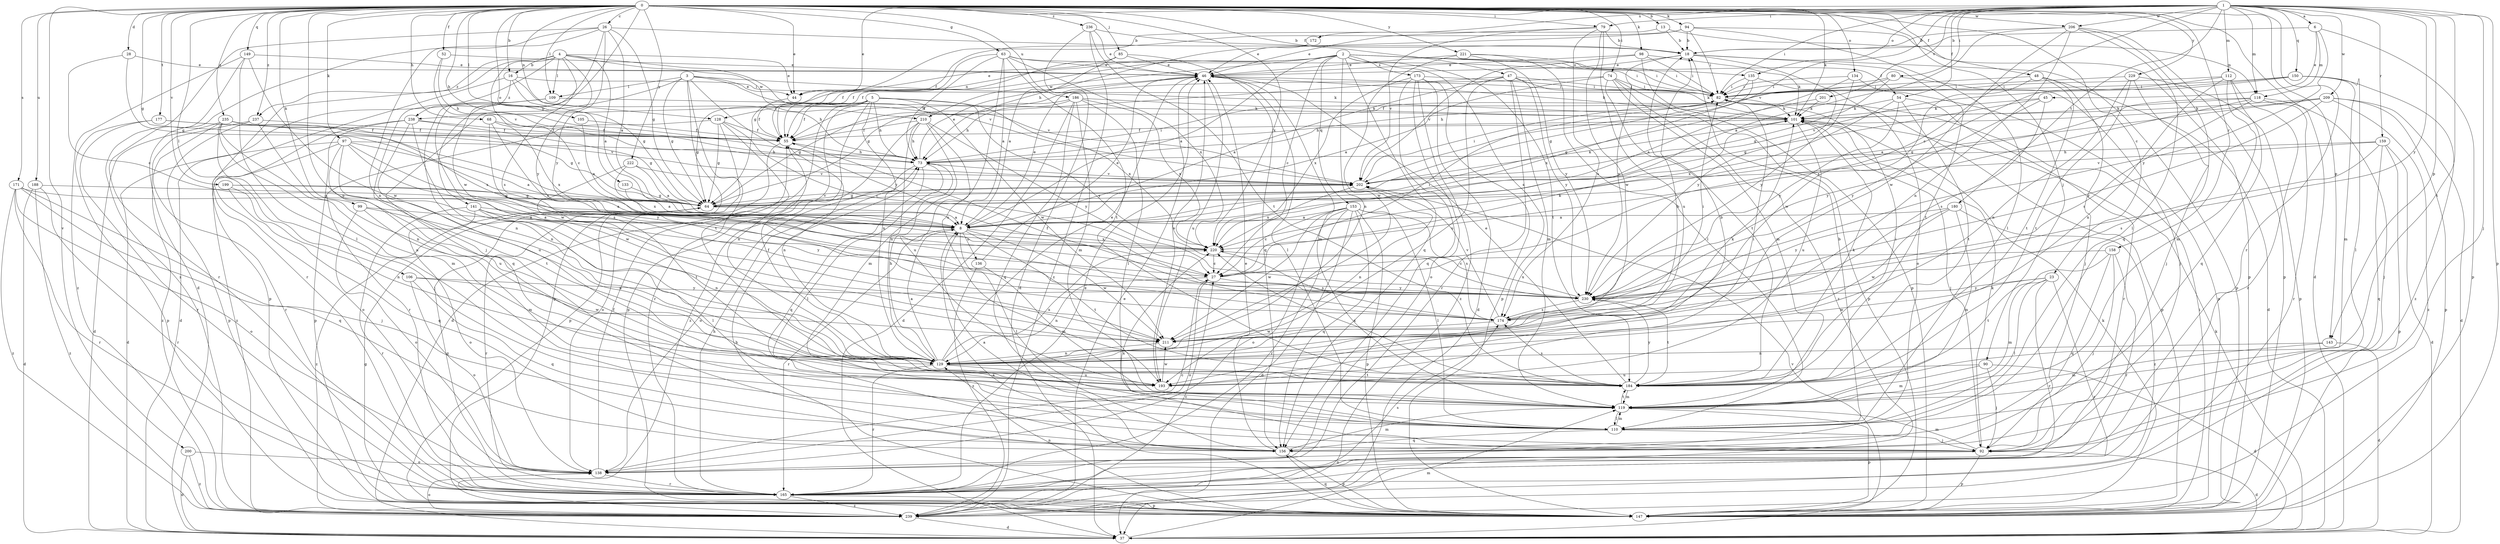 strict digraph  {
0;
1;
2;
3;
4;
5;
6;
8;
13;
16;
18;
23;
26;
27;
28;
37;
44;
45;
46;
47;
48;
52;
54;
55;
63;
64;
68;
73;
74;
79;
80;
82;
85;
90;
92;
94;
97;
98;
99;
101;
105;
106;
109;
110;
112;
118;
119;
128;
129;
133;
134;
135;
136;
138;
141;
143;
147;
149;
150;
153;
156;
158;
159;
165;
171;
172;
173;
174;
177;
180;
184;
186;
188;
193;
199;
200;
201;
202;
206;
209;
210;
211;
220;
221;
222;
229;
230;
235;
236;
237;
238;
239;
0 -> 13  [label=b];
0 -> 16  [label=b];
0 -> 23  [label=c];
0 -> 26  [label=c];
0 -> 28  [label=d];
0 -> 37  [label=d];
0 -> 44  [label=e];
0 -> 47  [label=f];
0 -> 48  [label=f];
0 -> 52  [label=f];
0 -> 63  [label=g];
0 -> 64  [label=g];
0 -> 68  [label=h];
0 -> 73  [label=h];
0 -> 74  [label=i];
0 -> 79  [label=i];
0 -> 85  [label=j];
0 -> 90  [label=j];
0 -> 94  [label=k];
0 -> 97  [label=k];
0 -> 98  [label=k];
0 -> 99  [label=k];
0 -> 101  [label=k];
0 -> 105  [label=l];
0 -> 106  [label=l];
0 -> 109  [label=l];
0 -> 128  [label=n];
0 -> 133  [label=o];
0 -> 134  [label=o];
0 -> 141  [label=p];
0 -> 143  [label=p];
0 -> 149  [label=q];
0 -> 158  [label=r];
0 -> 171  [label=s];
0 -> 177  [label=t];
0 -> 186  [label=u];
0 -> 188  [label=u];
0 -> 193  [label=u];
0 -> 199  [label=v];
0 -> 200  [label=v];
0 -> 206  [label=w];
0 -> 220  [label=x];
0 -> 221  [label=y];
0 -> 222  [label=y];
0 -> 229  [label=y];
0 -> 235  [label=z];
0 -> 236  [label=z];
0 -> 237  [label=z];
1 -> 6  [label=a];
1 -> 27  [label=c];
1 -> 44  [label=e];
1 -> 54  [label=f];
1 -> 79  [label=i];
1 -> 80  [label=i];
1 -> 82  [label=i];
1 -> 92  [label=j];
1 -> 112  [label=m];
1 -> 118  [label=m];
1 -> 135  [label=o];
1 -> 143  [label=p];
1 -> 147  [label=p];
1 -> 150  [label=q];
1 -> 159  [label=r];
1 -> 165  [label=r];
1 -> 172  [label=s];
1 -> 180  [label=t];
1 -> 184  [label=t];
1 -> 201  [label=v];
1 -> 202  [label=v];
1 -> 206  [label=w];
1 -> 209  [label=w];
1 -> 230  [label=y];
2 -> 8  [label=a];
2 -> 27  [label=c];
2 -> 44  [label=e];
2 -> 54  [label=f];
2 -> 55  [label=f];
2 -> 82  [label=i];
2 -> 128  [label=n];
2 -> 129  [label=n];
2 -> 135  [label=o];
2 -> 153  [label=q];
2 -> 156  [label=q];
2 -> 173  [label=s];
2 -> 174  [label=s];
2 -> 184  [label=t];
2 -> 210  [label=w];
3 -> 44  [label=e];
3 -> 64  [label=g];
3 -> 101  [label=k];
3 -> 109  [label=l];
3 -> 147  [label=p];
3 -> 156  [label=q];
3 -> 184  [label=t];
3 -> 202  [label=v];
3 -> 230  [label=y];
4 -> 8  [label=a];
4 -> 16  [label=b];
4 -> 27  [label=c];
4 -> 44  [label=e];
4 -> 92  [label=j];
4 -> 109  [label=l];
4 -> 165  [label=r];
4 -> 174  [label=s];
4 -> 202  [label=v];
4 -> 210  [label=w];
4 -> 230  [label=y];
4 -> 237  [label=z];
5 -> 37  [label=d];
5 -> 55  [label=f];
5 -> 64  [label=g];
5 -> 73  [label=h];
5 -> 129  [label=n];
5 -> 147  [label=p];
5 -> 165  [label=r];
5 -> 211  [label=w];
5 -> 220  [label=x];
5 -> 230  [label=y];
5 -> 238  [label=z];
6 -> 18  [label=b];
6 -> 45  [label=e];
6 -> 118  [label=m];
6 -> 147  [label=p];
6 -> 230  [label=y];
8 -> 46  [label=e];
8 -> 110  [label=l];
8 -> 136  [label=o];
8 -> 165  [label=r];
8 -> 184  [label=t];
8 -> 211  [label=w];
8 -> 220  [label=x];
13 -> 18  [label=b];
13 -> 64  [label=g];
13 -> 118  [label=m];
16 -> 64  [label=g];
16 -> 73  [label=h];
16 -> 82  [label=i];
16 -> 147  [label=p];
16 -> 238  [label=z];
18 -> 46  [label=e];
18 -> 138  [label=o];
18 -> 147  [label=p];
18 -> 184  [label=t];
18 -> 230  [label=y];
23 -> 110  [label=l];
23 -> 119  [label=m];
23 -> 165  [label=r];
23 -> 211  [label=w];
23 -> 230  [label=y];
23 -> 239  [label=z];
26 -> 8  [label=a];
26 -> 18  [label=b];
26 -> 37  [label=d];
26 -> 64  [label=g];
26 -> 129  [label=n];
26 -> 211  [label=w];
26 -> 230  [label=y];
26 -> 239  [label=z];
27 -> 82  [label=i];
27 -> 101  [label=k];
27 -> 129  [label=n];
27 -> 138  [label=o];
27 -> 230  [label=y];
28 -> 27  [label=c];
28 -> 46  [label=e];
28 -> 64  [label=g];
37 -> 101  [label=k];
37 -> 119  [label=m];
37 -> 202  [label=v];
44 -> 55  [label=f];
45 -> 64  [label=g];
45 -> 101  [label=k];
45 -> 174  [label=s];
45 -> 230  [label=y];
46 -> 82  [label=i];
46 -> 101  [label=k];
46 -> 110  [label=l];
46 -> 119  [label=m];
46 -> 193  [label=u];
47 -> 8  [label=a];
47 -> 64  [label=g];
47 -> 82  [label=i];
47 -> 101  [label=k];
47 -> 119  [label=m];
47 -> 165  [label=r];
47 -> 193  [label=u];
47 -> 230  [label=y];
48 -> 37  [label=d];
48 -> 82  [label=i];
48 -> 92  [label=j];
48 -> 184  [label=t];
48 -> 211  [label=w];
52 -> 46  [label=e];
52 -> 73  [label=h];
52 -> 202  [label=v];
54 -> 101  [label=k];
54 -> 165  [label=r];
54 -> 184  [label=t];
54 -> 220  [label=x];
54 -> 230  [label=y];
55 -> 73  [label=h];
55 -> 129  [label=n];
55 -> 138  [label=o];
63 -> 8  [label=a];
63 -> 46  [label=e];
63 -> 55  [label=f];
63 -> 73  [label=h];
63 -> 82  [label=i];
63 -> 184  [label=t];
63 -> 193  [label=u];
63 -> 220  [label=x];
64 -> 8  [label=a];
64 -> 165  [label=r];
64 -> 202  [label=v];
64 -> 239  [label=z];
68 -> 27  [label=c];
68 -> 55  [label=f];
68 -> 174  [label=s];
68 -> 220  [label=x];
73 -> 46  [label=e];
73 -> 82  [label=i];
73 -> 110  [label=l];
73 -> 138  [label=o];
73 -> 156  [label=q];
73 -> 202  [label=v];
74 -> 8  [label=a];
74 -> 55  [label=f];
74 -> 82  [label=i];
74 -> 119  [label=m];
74 -> 147  [label=p];
74 -> 184  [label=t];
74 -> 239  [label=z];
79 -> 18  [label=b];
79 -> 46  [label=e];
79 -> 174  [label=s];
79 -> 193  [label=u];
79 -> 202  [label=v];
79 -> 211  [label=w];
80 -> 64  [label=g];
80 -> 73  [label=h];
80 -> 82  [label=i];
80 -> 92  [label=j];
82 -> 101  [label=k];
82 -> 147  [label=p];
85 -> 8  [label=a];
85 -> 46  [label=e];
85 -> 55  [label=f];
85 -> 156  [label=q];
90 -> 37  [label=d];
90 -> 92  [label=j];
90 -> 119  [label=m];
90 -> 193  [label=u];
92 -> 37  [label=d];
92 -> 101  [label=k];
92 -> 119  [label=m];
92 -> 138  [label=o];
92 -> 147  [label=p];
92 -> 220  [label=x];
94 -> 18  [label=b];
94 -> 55  [label=f];
94 -> 73  [label=h];
94 -> 82  [label=i];
94 -> 110  [label=l];
94 -> 147  [label=p];
97 -> 8  [label=a];
97 -> 37  [label=d];
97 -> 73  [label=h];
97 -> 138  [label=o];
97 -> 184  [label=t];
97 -> 193  [label=u];
97 -> 211  [label=w];
97 -> 230  [label=y];
98 -> 46  [label=e];
98 -> 82  [label=i];
98 -> 101  [label=k];
98 -> 147  [label=p];
98 -> 202  [label=v];
99 -> 8  [label=a];
99 -> 119  [label=m];
99 -> 129  [label=n];
99 -> 138  [label=o];
101 -> 55  [label=f];
101 -> 92  [label=j];
101 -> 193  [label=u];
105 -> 8  [label=a];
105 -> 55  [label=f];
106 -> 138  [label=o];
106 -> 156  [label=q];
106 -> 211  [label=w];
106 -> 230  [label=y];
109 -> 37  [label=d];
109 -> 101  [label=k];
109 -> 129  [label=n];
109 -> 211  [label=w];
110 -> 18  [label=b];
110 -> 92  [label=j];
110 -> 119  [label=m];
110 -> 156  [label=q];
112 -> 55  [label=f];
112 -> 82  [label=i];
112 -> 119  [label=m];
112 -> 129  [label=n];
112 -> 156  [label=q];
112 -> 165  [label=r];
118 -> 92  [label=j];
118 -> 101  [label=k];
118 -> 165  [label=r];
118 -> 174  [label=s];
118 -> 220  [label=x];
118 -> 230  [label=y];
119 -> 110  [label=l];
119 -> 147  [label=p];
119 -> 184  [label=t];
128 -> 27  [label=c];
128 -> 55  [label=f];
128 -> 64  [label=g];
128 -> 129  [label=n];
128 -> 147  [label=p];
128 -> 165  [label=r];
129 -> 8  [label=a];
129 -> 18  [label=b];
129 -> 46  [label=e];
129 -> 55  [label=f];
129 -> 73  [label=h];
129 -> 101  [label=k];
129 -> 165  [label=r];
129 -> 184  [label=t];
129 -> 193  [label=u];
129 -> 220  [label=x];
133 -> 8  [label=a];
133 -> 64  [label=g];
134 -> 8  [label=a];
134 -> 82  [label=i];
134 -> 147  [label=p];
134 -> 230  [label=y];
135 -> 64  [label=g];
135 -> 82  [label=i];
135 -> 220  [label=x];
135 -> 230  [label=y];
136 -> 46  [label=e];
136 -> 119  [label=m];
136 -> 239  [label=z];
138 -> 27  [label=c];
138 -> 55  [label=f];
138 -> 165  [label=r];
141 -> 8  [label=a];
141 -> 110  [label=l];
141 -> 129  [label=n];
141 -> 138  [label=o];
141 -> 165  [label=r];
141 -> 230  [label=y];
143 -> 37  [label=d];
143 -> 119  [label=m];
143 -> 129  [label=n];
147 -> 8  [label=a];
147 -> 64  [label=g];
147 -> 73  [label=h];
147 -> 82  [label=i];
147 -> 101  [label=k];
147 -> 129  [label=n];
147 -> 156  [label=q];
149 -> 46  [label=e];
149 -> 110  [label=l];
149 -> 165  [label=r];
149 -> 211  [label=w];
149 -> 239  [label=z];
150 -> 8  [label=a];
150 -> 82  [label=i];
150 -> 110  [label=l];
150 -> 119  [label=m];
150 -> 202  [label=v];
150 -> 239  [label=z];
153 -> 8  [label=a];
153 -> 27  [label=c];
153 -> 37  [label=d];
153 -> 110  [label=l];
153 -> 138  [label=o];
153 -> 147  [label=p];
153 -> 156  [label=q];
153 -> 165  [label=r];
153 -> 174  [label=s];
153 -> 211  [label=w];
156 -> 8  [label=a];
156 -> 46  [label=e];
156 -> 119  [label=m];
156 -> 147  [label=p];
158 -> 27  [label=c];
158 -> 92  [label=j];
158 -> 156  [label=q];
158 -> 165  [label=r];
158 -> 184  [label=t];
159 -> 37  [label=d];
159 -> 73  [label=h];
159 -> 147  [label=p];
159 -> 156  [label=q];
159 -> 174  [label=s];
159 -> 202  [label=v];
165 -> 46  [label=e];
165 -> 64  [label=g];
165 -> 73  [label=h];
165 -> 147  [label=p];
165 -> 174  [label=s];
165 -> 239  [label=z];
171 -> 64  [label=g];
171 -> 92  [label=j];
171 -> 138  [label=o];
171 -> 156  [label=q];
171 -> 165  [label=r];
171 -> 239  [label=z];
172 -> 46  [label=e];
173 -> 37  [label=d];
173 -> 82  [label=i];
173 -> 138  [label=o];
173 -> 147  [label=p];
173 -> 156  [label=q];
173 -> 220  [label=x];
173 -> 239  [label=z];
174 -> 55  [label=f];
174 -> 82  [label=i];
174 -> 202  [label=v];
174 -> 211  [label=w];
177 -> 55  [label=f];
177 -> 147  [label=p];
177 -> 165  [label=r];
177 -> 202  [label=v];
180 -> 8  [label=a];
180 -> 119  [label=m];
180 -> 211  [label=w];
180 -> 230  [label=y];
180 -> 239  [label=z];
184 -> 46  [label=e];
184 -> 82  [label=i];
184 -> 101  [label=k];
184 -> 119  [label=m];
184 -> 174  [label=s];
184 -> 220  [label=x];
184 -> 230  [label=y];
186 -> 37  [label=d];
186 -> 64  [label=g];
186 -> 73  [label=h];
186 -> 101  [label=k];
186 -> 110  [label=l];
186 -> 119  [label=m];
186 -> 156  [label=q];
186 -> 220  [label=x];
188 -> 37  [label=d];
188 -> 64  [label=g];
188 -> 165  [label=r];
188 -> 239  [label=z];
193 -> 18  [label=b];
193 -> 46  [label=e];
193 -> 82  [label=i];
193 -> 211  [label=w];
199 -> 8  [label=a];
199 -> 64  [label=g];
199 -> 129  [label=n];
199 -> 156  [label=q];
200 -> 37  [label=d];
200 -> 138  [label=o];
200 -> 239  [label=z];
201 -> 64  [label=g];
201 -> 101  [label=k];
202 -> 64  [label=g];
202 -> 82  [label=i];
202 -> 101  [label=k];
202 -> 129  [label=n];
202 -> 220  [label=x];
206 -> 8  [label=a];
206 -> 18  [label=b];
206 -> 110  [label=l];
206 -> 129  [label=n];
206 -> 147  [label=p];
206 -> 156  [label=q];
206 -> 211  [label=w];
209 -> 37  [label=d];
209 -> 64  [label=g];
209 -> 73  [label=h];
209 -> 101  [label=k];
209 -> 147  [label=p];
209 -> 230  [label=y];
209 -> 239  [label=z];
210 -> 55  [label=f];
210 -> 73  [label=h];
210 -> 119  [label=m];
210 -> 129  [label=n];
210 -> 193  [label=u];
210 -> 230  [label=y];
210 -> 239  [label=z];
211 -> 129  [label=n];
220 -> 27  [label=c];
220 -> 174  [label=s];
221 -> 46  [label=e];
221 -> 82  [label=i];
221 -> 110  [label=l];
221 -> 211  [label=w];
221 -> 230  [label=y];
222 -> 8  [label=a];
222 -> 184  [label=t];
222 -> 202  [label=v];
222 -> 220  [label=x];
229 -> 82  [label=i];
229 -> 92  [label=j];
229 -> 129  [label=n];
229 -> 147  [label=p];
229 -> 184  [label=t];
230 -> 174  [label=s];
230 -> 184  [label=t];
230 -> 220  [label=x];
235 -> 37  [label=d];
235 -> 55  [label=f];
235 -> 64  [label=g];
235 -> 92  [label=j];
235 -> 119  [label=m];
235 -> 165  [label=r];
235 -> 193  [label=u];
235 -> 220  [label=x];
236 -> 18  [label=b];
236 -> 37  [label=d];
236 -> 46  [label=e];
236 -> 184  [label=t];
236 -> 239  [label=z];
237 -> 55  [label=f];
237 -> 129  [label=n];
237 -> 147  [label=p];
237 -> 239  [label=z];
238 -> 55  [label=f];
238 -> 64  [label=g];
238 -> 129  [label=n];
238 -> 147  [label=p];
238 -> 193  [label=u];
238 -> 239  [label=z];
239 -> 27  [label=c];
239 -> 37  [label=d];
239 -> 46  [label=e];
239 -> 138  [label=o];
}
